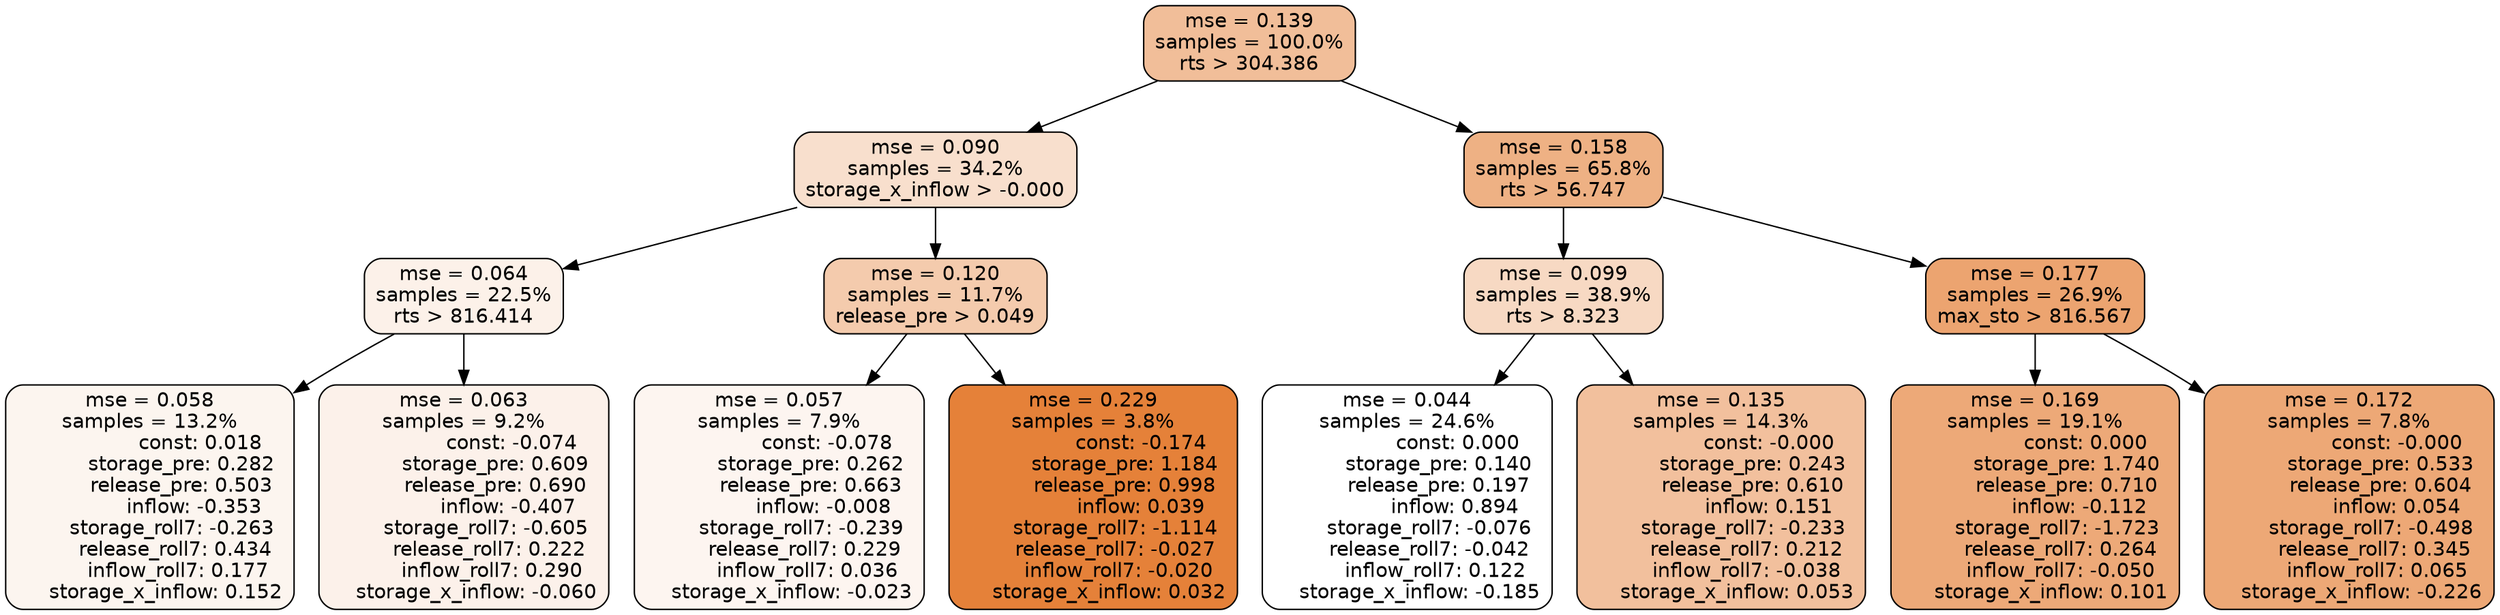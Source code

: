digraph tree {
node [shape=rectangle, style="filled, rounded", color="black", fontname=helvetica] ;
edge [fontname=helvetica] ;
	"0" [label="mse = 0.139
samples = 100.0%
rts > 304.386", fillcolor="#f1be99"]
	"8" [label="mse = 0.090
samples = 34.2%
storage_x_inflow > -0.000", fillcolor="#f8dfcd"]
	"1" [label="mse = 0.158
samples = 65.8%
rts > 56.747", fillcolor="#eeb184"]
	"9" [label="mse = 0.064
samples = 22.5%
rts > 816.414", fillcolor="#fcf1e9"]
	"12" [label="mse = 0.120
samples = 11.7%
release_pre > 0.049", fillcolor="#f4cbad"]
	"2" [label="mse = 0.099
samples = 38.9%
rts > 8.323", fillcolor="#f7d9c3"]
	"5" [label="mse = 0.177
samples = 26.9%
max_sto > 816.567", fillcolor="#eca470"]
	"10" [label="mse = 0.058
samples = 13.2%
                const: 0.018
          storage_pre: 0.282
          release_pre: 0.503
              inflow: -0.353
       storage_roll7: -0.263
        release_roll7: 0.434
         inflow_roll7: 0.177
     storage_x_inflow: 0.152", fillcolor="#fcf5ef"]
	"11" [label="mse = 0.063
samples = 9.2%
               const: -0.074
          storage_pre: 0.609
          release_pre: 0.690
              inflow: -0.407
       storage_roll7: -0.605
        release_roll7: 0.222
         inflow_roll7: 0.290
    storage_x_inflow: -0.060", fillcolor="#fcf1ea"]
	"13" [label="mse = 0.057
samples = 7.9%
               const: -0.078
          storage_pre: 0.262
          release_pre: 0.663
              inflow: -0.008
       storage_roll7: -0.239
        release_roll7: 0.229
         inflow_roll7: 0.036
    storage_x_inflow: -0.023", fillcolor="#fdf5f0"]
	"14" [label="mse = 0.229
samples = 3.8%
               const: -0.174
          storage_pre: 1.184
          release_pre: 0.998
               inflow: 0.039
       storage_roll7: -1.114
       release_roll7: -0.027
        inflow_roll7: -0.020
     storage_x_inflow: 0.032", fillcolor="#e58139"]
	"3" [label="mse = 0.044
samples = 24.6%
                const: 0.000
          storage_pre: 0.140
          release_pre: 0.197
               inflow: 0.894
       storage_roll7: -0.076
       release_roll7: -0.042
         inflow_roll7: 0.122
    storage_x_inflow: -0.185", fillcolor="#ffffff"]
	"4" [label="mse = 0.135
samples = 14.3%
               const: -0.000
          storage_pre: 0.243
          release_pre: 0.610
               inflow: 0.151
       storage_roll7: -0.233
        release_roll7: 0.212
        inflow_roll7: -0.038
     storage_x_inflow: 0.053", fillcolor="#f2c09d"]
	"6" [label="mse = 0.169
samples = 19.1%
                const: 0.000
          storage_pre: 1.740
          release_pre: 0.710
              inflow: -0.112
       storage_roll7: -1.723
        release_roll7: 0.264
        inflow_roll7: -0.050
     storage_x_inflow: 0.101", fillcolor="#eda978"]
	"7" [label="mse = 0.172
samples = 7.8%
               const: -0.000
          storage_pre: 0.533
          release_pre: 0.604
               inflow: 0.054
       storage_roll7: -0.498
        release_roll7: 0.345
         inflow_roll7: 0.065
    storage_x_inflow: -0.226", fillcolor="#eda876"]

	"0" -> "1"
	"0" -> "8"
	"8" -> "9"
	"8" -> "12"
	"1" -> "2"
	"1" -> "5"
	"9" -> "10"
	"9" -> "11"
	"12" -> "13"
	"12" -> "14"
	"2" -> "3"
	"2" -> "4"
	"5" -> "6"
	"5" -> "7"
}
